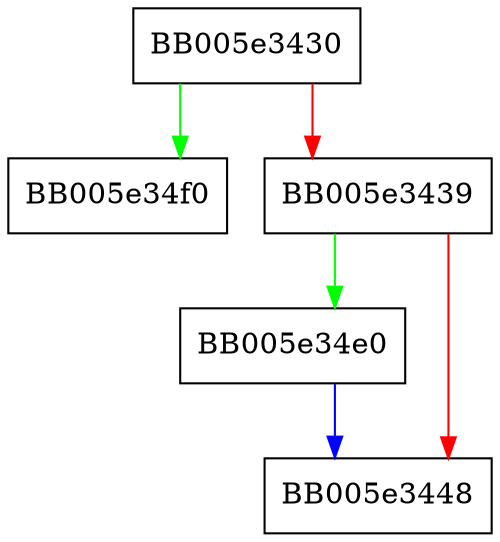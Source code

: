 digraph OSSL_HTTP_REQ_CTX_free {
  node [shape="box"];
  graph [splines=ortho];
  BB005e3430 -> BB005e34f0 [color="green"];
  BB005e3430 -> BB005e3439 [color="red"];
  BB005e3439 -> BB005e34e0 [color="green"];
  BB005e3439 -> BB005e3448 [color="red"];
  BB005e34e0 -> BB005e3448 [color="blue"];
}